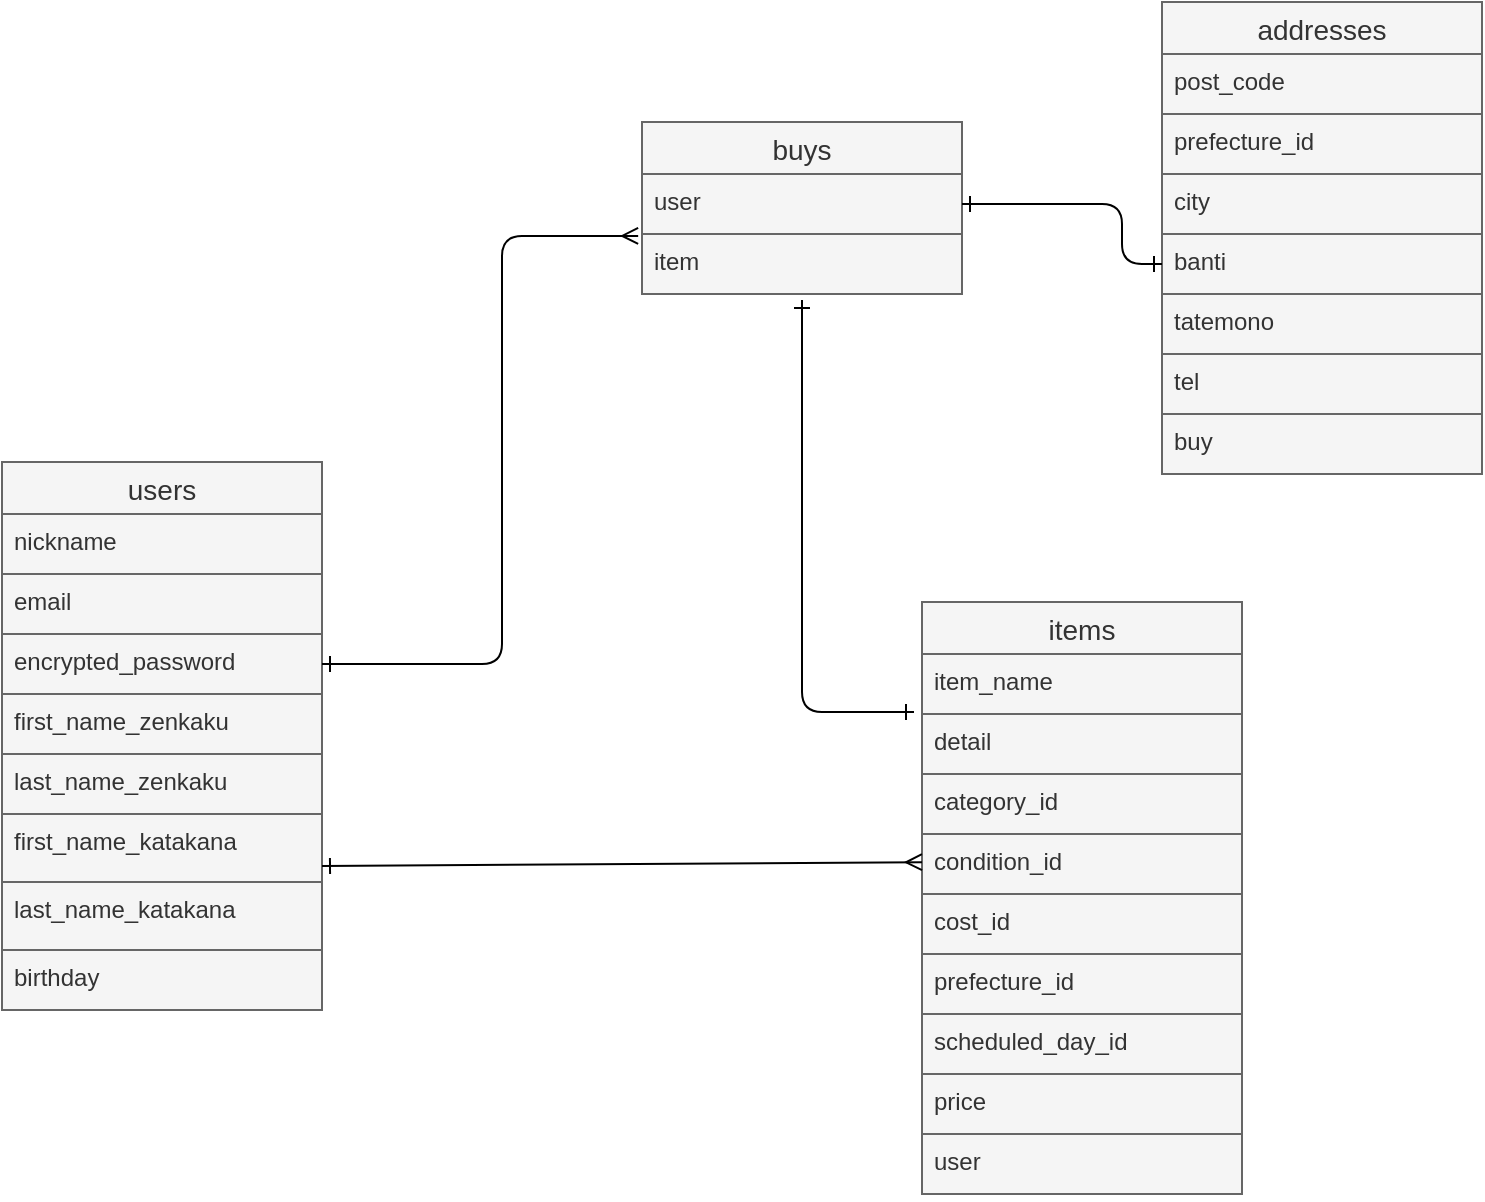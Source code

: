 <mxfile>
    <diagram name="ページ2のコピー" id="iS9wnx_p7XniK-MHteAv">
        <mxGraphModel dx="442" dy="542" grid="1" gridSize="10" guides="1" tooltips="1" connect="1" arrows="1" fold="1" page="1" pageScale="1" pageWidth="827" pageHeight="1169" background="none" math="0" shadow="0">
            <root>
                <mxCell id="B8o9WLIHSOpmMgue0OD2-0"/>
                <mxCell id="B8o9WLIHSOpmMgue0OD2-1" parent="B8o9WLIHSOpmMgue0OD2-0"/>
                <mxCell id="B8o9WLIHSOpmMgue0OD2-2" value="users" style="swimlane;fontStyle=0;childLayout=stackLayout;horizontal=1;startSize=26;horizontalStack=0;resizeParent=1;resizeParentMax=0;resizeLast=0;collapsible=1;marginBottom=0;align=center;fontSize=14;fillColor=#f5f5f5;fontColor=#333333;strokeColor=#666666;" parent="B8o9WLIHSOpmMgue0OD2-1" vertex="1">
                    <mxGeometry x="70" y="260" width="160" height="274" as="geometry">
                        <mxRectangle x="80" y="280" width="70" height="26" as="alternateBounds"/>
                    </mxGeometry>
                </mxCell>
                <mxCell id="B8o9WLIHSOpmMgue0OD2-3" value="nickname" style="text;strokeColor=#666666;fillColor=#f5f5f5;spacingLeft=4;spacingRight=4;overflow=hidden;rotatable=0;points=[[0,0.5],[1,0.5]];portConstraint=eastwest;fontSize=12;glass=0;fontColor=#333333;" parent="B8o9WLIHSOpmMgue0OD2-2" vertex="1">
                    <mxGeometry y="26" width="160" height="30" as="geometry"/>
                </mxCell>
                <mxCell id="B8o9WLIHSOpmMgue0OD2-4" value="email" style="text;strokeColor=#666666;fillColor=#f5f5f5;spacingLeft=4;spacingRight=4;overflow=hidden;rotatable=0;points=[[0,0.5],[1,0.5]];portConstraint=eastwest;fontSize=12;fontColor=#333333;" parent="B8o9WLIHSOpmMgue0OD2-2" vertex="1">
                    <mxGeometry y="56" width="160" height="30" as="geometry"/>
                </mxCell>
                <mxCell id="B8o9WLIHSOpmMgue0OD2-5" value="encrypted_password" style="text;strokeColor=#666666;fillColor=#f5f5f5;spacingLeft=4;spacingRight=4;overflow=hidden;rotatable=0;points=[[0,0.5],[1,0.5]];portConstraint=eastwest;fontSize=12;fontColor=#333333;" parent="B8o9WLIHSOpmMgue0OD2-2" vertex="1">
                    <mxGeometry y="86" width="160" height="30" as="geometry"/>
                </mxCell>
                <mxCell id="B8o9WLIHSOpmMgue0OD2-6" value="first_name_zenkaku" style="text;strokeColor=#666666;fillColor=#f5f5f5;spacingLeft=4;spacingRight=4;overflow=hidden;rotatable=0;points=[[0,0.5],[1,0.5]];portConstraint=eastwest;fontSize=12;fontColor=#333333;" parent="B8o9WLIHSOpmMgue0OD2-2" vertex="1">
                    <mxGeometry y="116" width="160" height="30" as="geometry"/>
                </mxCell>
                <mxCell id="B8o9WLIHSOpmMgue0OD2-7" value="last_name_zenkaku" style="text;strokeColor=#666666;fillColor=#f5f5f5;spacingLeft=4;spacingRight=4;overflow=hidden;rotatable=0;points=[[0,0.5],[1,0.5]];portConstraint=eastwest;fontSize=12;fontColor=#333333;" parent="B8o9WLIHSOpmMgue0OD2-2" vertex="1">
                    <mxGeometry y="146" width="160" height="30" as="geometry"/>
                </mxCell>
                <mxCell id="B8o9WLIHSOpmMgue0OD2-8" value="first_name_katakana" style="text;strokeColor=#666666;fillColor=#f5f5f5;spacingLeft=4;spacingRight=4;overflow=hidden;rotatable=0;points=[[0,0.5],[1,0.5]];portConstraint=eastwest;fontSize=12;fontColor=#333333;" parent="B8o9WLIHSOpmMgue0OD2-2" vertex="1">
                    <mxGeometry y="176" width="160" height="34" as="geometry"/>
                </mxCell>
                <mxCell id="B8o9WLIHSOpmMgue0OD2-9" value="last_name_katakana" style="text;strokeColor=#666666;fillColor=#f5f5f5;spacingLeft=4;spacingRight=4;overflow=hidden;rotatable=0;points=[[0,0.5],[1,0.5]];portConstraint=eastwest;fontSize=12;fontColor=#333333;" parent="B8o9WLIHSOpmMgue0OD2-2" vertex="1">
                    <mxGeometry y="210" width="160" height="34" as="geometry"/>
                </mxCell>
                <mxCell id="B8o9WLIHSOpmMgue0OD2-10" value="birthday" style="text;strokeColor=#666666;fillColor=#f5f5f5;spacingLeft=4;spacingRight=4;overflow=hidden;rotatable=0;points=[[0,0.5],[1,0.5]];portConstraint=eastwest;fontSize=12;fontColor=#333333;" parent="B8o9WLIHSOpmMgue0OD2-2" vertex="1">
                    <mxGeometry y="244" width="160" height="30" as="geometry"/>
                </mxCell>
                <mxCell id="B8o9WLIHSOpmMgue0OD2-11" value="items" style="swimlane;fontStyle=0;childLayout=stackLayout;horizontal=1;startSize=26;horizontalStack=0;resizeParent=1;resizeParentMax=0;resizeLast=0;collapsible=1;marginBottom=0;align=center;fontSize=14;glass=0;fillColor=#f5f5f5;fontColor=#333333;strokeColor=#666666;" parent="B8o9WLIHSOpmMgue0OD2-1" vertex="1">
                    <mxGeometry x="530" y="330" width="160" height="296" as="geometry"/>
                </mxCell>
                <mxCell id="B8o9WLIHSOpmMgue0OD2-12" value="item_name" style="text;strokeColor=#666666;fillColor=#f5f5f5;spacingLeft=4;spacingRight=4;overflow=hidden;rotatable=0;points=[[0,0.5],[1,0.5]];portConstraint=eastwest;fontSize=12;fontColor=#333333;" parent="B8o9WLIHSOpmMgue0OD2-11" vertex="1">
                    <mxGeometry y="26" width="160" height="30" as="geometry"/>
                </mxCell>
                <mxCell id="B8o9WLIHSOpmMgue0OD2-13" value="detail" style="text;strokeColor=#666666;fillColor=#f5f5f5;spacingLeft=4;spacingRight=4;overflow=hidden;rotatable=0;points=[[0,0.5],[1,0.5]];portConstraint=eastwest;fontSize=12;fontColor=#333333;" parent="B8o9WLIHSOpmMgue0OD2-11" vertex="1">
                    <mxGeometry y="56" width="160" height="30" as="geometry"/>
                </mxCell>
                <mxCell id="B8o9WLIHSOpmMgue0OD2-14" value="category_id" style="text;strokeColor=#666666;fillColor=#f5f5f5;spacingLeft=4;spacingRight=4;overflow=hidden;rotatable=0;points=[[0,0.5],[1,0.5]];portConstraint=eastwest;fontSize=12;fontColor=#333333;" parent="B8o9WLIHSOpmMgue0OD2-11" vertex="1">
                    <mxGeometry y="86" width="160" height="30" as="geometry"/>
                </mxCell>
                <mxCell id="B8o9WLIHSOpmMgue0OD2-15" value="condition_id&#10;&#10;" style="text;strokeColor=#666666;fillColor=#f5f5f5;spacingLeft=4;spacingRight=4;overflow=hidden;rotatable=0;points=[[0,0.5],[1,0.5]];portConstraint=eastwest;fontSize=12;fontColor=#333333;" parent="B8o9WLIHSOpmMgue0OD2-11" vertex="1">
                    <mxGeometry y="116" width="160" height="30" as="geometry"/>
                </mxCell>
                <mxCell id="B8o9WLIHSOpmMgue0OD2-16" value="cost_id" style="text;strokeColor=#666666;fillColor=#f5f5f5;spacingLeft=4;spacingRight=4;overflow=hidden;rotatable=0;points=[[0,0.5],[1,0.5]];portConstraint=eastwest;fontSize=12;fontColor=#333333;" parent="B8o9WLIHSOpmMgue0OD2-11" vertex="1">
                    <mxGeometry y="146" width="160" height="30" as="geometry"/>
                </mxCell>
                <mxCell id="B8o9WLIHSOpmMgue0OD2-17" value="prefecture_id" style="text;strokeColor=#666666;fillColor=#f5f5f5;spacingLeft=4;spacingRight=4;overflow=hidden;rotatable=0;points=[[0,0.5],[1,0.5]];portConstraint=eastwest;fontSize=12;fontColor=#333333;" parent="B8o9WLIHSOpmMgue0OD2-11" vertex="1">
                    <mxGeometry y="176" width="160" height="30" as="geometry"/>
                </mxCell>
                <mxCell id="B8o9WLIHSOpmMgue0OD2-18" value="scheduled_day_id" style="text;strokeColor=#666666;fillColor=#f5f5f5;spacingLeft=4;spacingRight=4;overflow=hidden;rotatable=0;points=[[0,0.5],[1,0.5]];portConstraint=eastwest;fontSize=12;fontColor=#333333;" parent="B8o9WLIHSOpmMgue0OD2-11" vertex="1">
                    <mxGeometry y="206" width="160" height="30" as="geometry"/>
                </mxCell>
                <mxCell id="B8o9WLIHSOpmMgue0OD2-19" value="price" style="text;strokeColor=#666666;fillColor=#f5f5f5;spacingLeft=4;spacingRight=4;overflow=hidden;rotatable=0;points=[[0,0.5],[1,0.5]];portConstraint=eastwest;fontSize=12;fontColor=#333333;" parent="B8o9WLIHSOpmMgue0OD2-11" vertex="1">
                    <mxGeometry y="236" width="160" height="30" as="geometry"/>
                </mxCell>
                <mxCell id="B8o9WLIHSOpmMgue0OD2-20" value="user" style="text;strokeColor=#666666;fillColor=#f5f5f5;spacingLeft=4;spacingRight=4;overflow=hidden;rotatable=0;points=[[0,0.5],[1,0.5]];portConstraint=eastwest;fontSize=12;fontColor=#333333;" parent="B8o9WLIHSOpmMgue0OD2-11" vertex="1">
                    <mxGeometry y="266" width="160" height="30" as="geometry"/>
                </mxCell>
                <mxCell id="B8o9WLIHSOpmMgue0OD2-27" value="" style="endArrow=ERmany;html=1;rounded=0;startArrow=ERone;startFill=0;endFill=0;exitX=1;exitY=0.765;exitDx=0;exitDy=0;exitPerimeter=0;" parent="B8o9WLIHSOpmMgue0OD2-1" source="B8o9WLIHSOpmMgue0OD2-8" edge="1">
                    <mxGeometry relative="1" as="geometry">
                        <mxPoint x="240" y="460" as="sourcePoint"/>
                        <mxPoint x="530" y="460.094" as="targetPoint"/>
                    </mxGeometry>
                </mxCell>
                <mxCell id="B8o9WLIHSOpmMgue0OD2-29" value="buys" style="swimlane;fontStyle=0;childLayout=stackLayout;horizontal=1;startSize=26;horizontalStack=0;resizeParent=1;resizeParentMax=0;resizeLast=0;collapsible=1;marginBottom=0;align=center;fontSize=14;fillColor=#f5f5f5;fontColor=#333333;strokeColor=#666666;" parent="B8o9WLIHSOpmMgue0OD2-1" vertex="1">
                    <mxGeometry x="390" y="90" width="160" height="86" as="geometry"/>
                </mxCell>
                <mxCell id="B8o9WLIHSOpmMgue0OD2-30" value="user" style="text;strokeColor=#666666;fillColor=#f5f5f5;spacingLeft=4;spacingRight=4;overflow=hidden;rotatable=0;points=[[0,0.5],[1,0.5]];portConstraint=eastwest;fontSize=12;fontColor=#333333;" parent="B8o9WLIHSOpmMgue0OD2-29" vertex="1">
                    <mxGeometry y="26" width="160" height="30" as="geometry"/>
                </mxCell>
                <mxCell id="B8o9WLIHSOpmMgue0OD2-31" value="item" style="text;strokeColor=#666666;fillColor=#f5f5f5;spacingLeft=4;spacingRight=4;overflow=hidden;rotatable=0;points=[[0,0.5],[1,0.5]];portConstraint=eastwest;fontSize=12;fontColor=#333333;" parent="B8o9WLIHSOpmMgue0OD2-29" vertex="1">
                    <mxGeometry y="56" width="160" height="30" as="geometry"/>
                </mxCell>
                <mxCell id="B8o9WLIHSOpmMgue0OD2-32" style="edgeStyle=elbowEdgeStyle;html=1;exitX=1;exitY=0.5;exitDx=0;exitDy=0;startArrow=ERone;startFill=0;endArrow=ERmany;endFill=0;entryX=-0.012;entryY=0.033;entryDx=0;entryDy=0;entryPerimeter=0;" parent="B8o9WLIHSOpmMgue0OD2-1" source="B8o9WLIHSOpmMgue0OD2-5" target="B8o9WLIHSOpmMgue0OD2-31" edge="1">
                    <mxGeometry relative="1" as="geometry">
                        <mxPoint x="400" y="400" as="targetPoint"/>
                        <mxPoint x="240" y="431" as="sourcePoint"/>
                        <Array as="points">
                            <mxPoint x="320" y="180"/>
                            <mxPoint x="380" y="200"/>
                        </Array>
                    </mxGeometry>
                </mxCell>
                <mxCell id="B8o9WLIHSOpmMgue0OD2-33" style="edgeStyle=elbowEdgeStyle;html=1;exitX=-0.025;exitY=-0.033;exitDx=0;exitDy=0;startArrow=ERone;startFill=0;endArrow=ERone;endFill=0;exitPerimeter=0;entryX=0.5;entryY=1.1;entryDx=0;entryDy=0;entryPerimeter=0;" parent="B8o9WLIHSOpmMgue0OD2-1" source="B8o9WLIHSOpmMgue0OD2-13" target="B8o9WLIHSOpmMgue0OD2-31" edge="1">
                    <mxGeometry relative="1" as="geometry">
                        <mxPoint x="470" y="210" as="targetPoint"/>
                        <Array as="points">
                            <mxPoint x="470" y="210"/>
                            <mxPoint x="470" y="320"/>
                            <mxPoint x="600" y="280"/>
                            <mxPoint x="640" y="230"/>
                            <mxPoint x="650" y="240"/>
                        </Array>
                    </mxGeometry>
                </mxCell>
                <mxCell id="B8o9WLIHSOpmMgue0OD2-34" value="addresses" style="swimlane;fontStyle=0;childLayout=stackLayout;horizontal=1;startSize=26;horizontalStack=0;resizeParent=1;resizeParentMax=0;resizeLast=0;collapsible=1;marginBottom=0;align=center;fontSize=14;fillColor=#f5f5f5;fontColor=#333333;strokeColor=#666666;" parent="B8o9WLIHSOpmMgue0OD2-1" vertex="1">
                    <mxGeometry x="650" y="30" width="160" height="236" as="geometry"/>
                </mxCell>
                <mxCell id="B8o9WLIHSOpmMgue0OD2-35" value="post_code" style="text;strokeColor=#666666;fillColor=#f5f5f5;spacingLeft=4;spacingRight=4;overflow=hidden;rotatable=0;points=[[0,0.5],[1,0.5]];portConstraint=eastwest;fontSize=12;fontColor=#333333;" parent="B8o9WLIHSOpmMgue0OD2-34" vertex="1">
                    <mxGeometry y="26" width="160" height="30" as="geometry"/>
                </mxCell>
                <mxCell id="B8o9WLIHSOpmMgue0OD2-36" value="prefecture_id" style="text;strokeColor=#666666;fillColor=#f5f5f5;spacingLeft=4;spacingRight=4;overflow=hidden;rotatable=0;points=[[0,0.5],[1,0.5]];portConstraint=eastwest;fontSize=12;fontColor=#333333;" parent="B8o9WLIHSOpmMgue0OD2-34" vertex="1">
                    <mxGeometry y="56" width="160" height="30" as="geometry"/>
                </mxCell>
                <mxCell id="B8o9WLIHSOpmMgue0OD2-37" value="city" style="text;strokeColor=#666666;fillColor=#f5f5f5;spacingLeft=4;spacingRight=4;overflow=hidden;rotatable=0;points=[[0,0.5],[1,0.5]];portConstraint=eastwest;fontSize=12;fontColor=#333333;" parent="B8o9WLIHSOpmMgue0OD2-34" vertex="1">
                    <mxGeometry y="86" width="160" height="30" as="geometry"/>
                </mxCell>
                <mxCell id="B8o9WLIHSOpmMgue0OD2-38" value="banti" style="text;strokeColor=#666666;fillColor=#f5f5f5;spacingLeft=4;spacingRight=4;overflow=hidden;rotatable=0;points=[[0,0.5],[1,0.5]];portConstraint=eastwest;fontSize=12;fontColor=#333333;" parent="B8o9WLIHSOpmMgue0OD2-34" vertex="1">
                    <mxGeometry y="116" width="160" height="30" as="geometry"/>
                </mxCell>
                <mxCell id="B8o9WLIHSOpmMgue0OD2-39" value="tatemono" style="text;strokeColor=#666666;fillColor=#f5f5f5;spacingLeft=4;spacingRight=4;overflow=hidden;rotatable=0;points=[[0,0.5],[1,0.5]];portConstraint=eastwest;fontSize=12;fontColor=#333333;" parent="B8o9WLIHSOpmMgue0OD2-34" vertex="1">
                    <mxGeometry y="146" width="160" height="30" as="geometry"/>
                </mxCell>
                <mxCell id="B8o9WLIHSOpmMgue0OD2-40" value="tel" style="text;strokeColor=#666666;fillColor=#f5f5f5;spacingLeft=4;spacingRight=4;overflow=hidden;rotatable=0;points=[[0,0.5],[1,0.5]];portConstraint=eastwest;fontSize=12;fontColor=#333333;" parent="B8o9WLIHSOpmMgue0OD2-34" vertex="1">
                    <mxGeometry y="176" width="160" height="30" as="geometry"/>
                </mxCell>
                <mxCell id="B8o9WLIHSOpmMgue0OD2-41" value="buy" style="text;strokeColor=#666666;fillColor=#f5f5f5;spacingLeft=4;spacingRight=4;overflow=hidden;rotatable=0;points=[[0,0.5],[1,0.5]];portConstraint=eastwest;fontSize=12;glass=0;fontColor=#333333;" parent="B8o9WLIHSOpmMgue0OD2-34" vertex="1">
                    <mxGeometry y="206" width="160" height="30" as="geometry"/>
                </mxCell>
                <mxCell id="B8o9WLIHSOpmMgue0OD2-42" style="edgeStyle=elbowEdgeStyle;html=1;exitX=0;exitY=0.5;exitDx=0;exitDy=0;startArrow=ERone;startFill=0;endArrow=ERone;endFill=0;entryX=1;entryY=0.5;entryDx=0;entryDy=0;" parent="B8o9WLIHSOpmMgue0OD2-1" source="B8o9WLIHSOpmMgue0OD2-38" target="B8o9WLIHSOpmMgue0OD2-30" edge="1">
                    <mxGeometry relative="1" as="geometry">
                        <mxPoint x="563.04" y="222" as="targetPoint"/>
                        <mxPoint x="660" y="340" as="sourcePoint"/>
                        <Array as="points">
                            <mxPoint x="630" y="160"/>
                            <mxPoint x="746" y="150"/>
                            <mxPoint x="660" y="250"/>
                        </Array>
                    </mxGeometry>
                </mxCell>
            </root>
        </mxGraphModel>
    </diagram>
</mxfile>